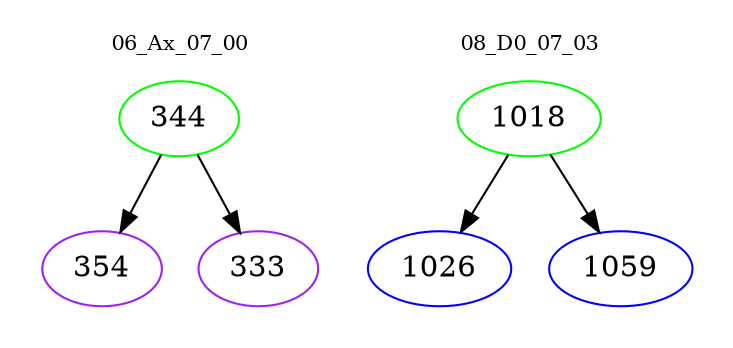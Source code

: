 digraph{
subgraph cluster_0 {
color = white
label = "06_Ax_07_00";
fontsize=10;
T0_344 [label="344", color="green"]
T0_344 -> T0_354 [color="black"]
T0_354 [label="354", color="purple"]
T0_344 -> T0_333 [color="black"]
T0_333 [label="333", color="purple"]
}
subgraph cluster_1 {
color = white
label = "08_D0_07_03";
fontsize=10;
T1_1018 [label="1018", color="green"]
T1_1018 -> T1_1026 [color="black"]
T1_1026 [label="1026", color="blue"]
T1_1018 -> T1_1059 [color="black"]
T1_1059 [label="1059", color="blue"]
}
}
